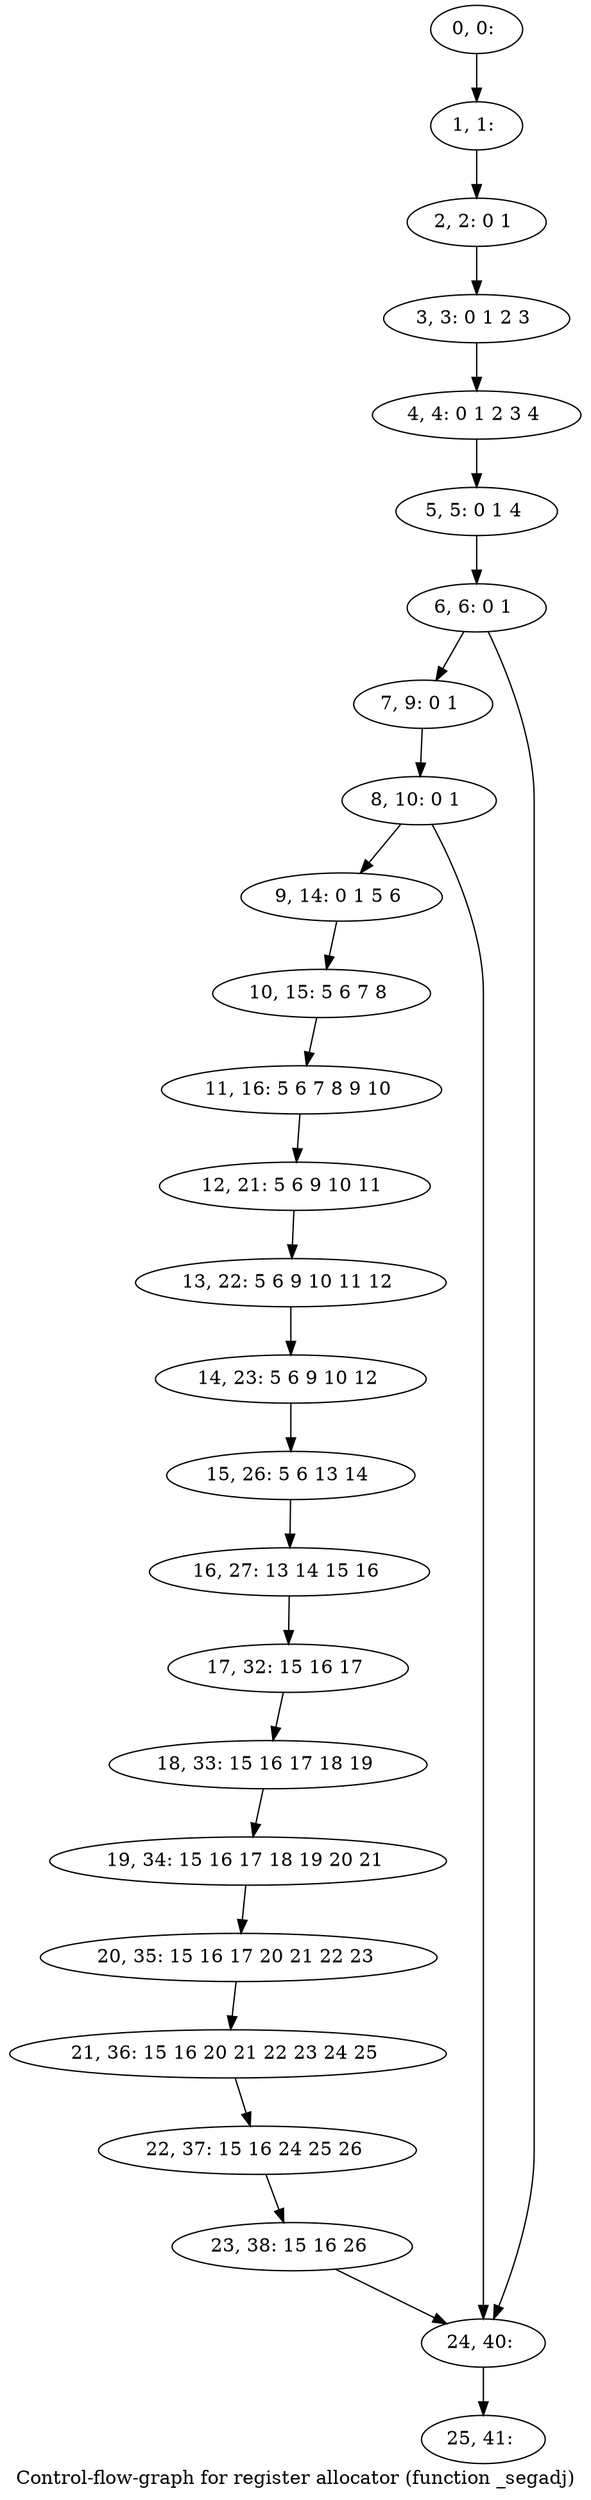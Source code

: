 digraph G {
graph [label="Control-flow-graph for register allocator (function _segadj)"]
0[label="0, 0: "];
1[label="1, 1: "];
2[label="2, 2: 0 1 "];
3[label="3, 3: 0 1 2 3 "];
4[label="4, 4: 0 1 2 3 4 "];
5[label="5, 5: 0 1 4 "];
6[label="6, 6: 0 1 "];
7[label="7, 9: 0 1 "];
8[label="8, 10: 0 1 "];
9[label="9, 14: 0 1 5 6 "];
10[label="10, 15: 5 6 7 8 "];
11[label="11, 16: 5 6 7 8 9 10 "];
12[label="12, 21: 5 6 9 10 11 "];
13[label="13, 22: 5 6 9 10 11 12 "];
14[label="14, 23: 5 6 9 10 12 "];
15[label="15, 26: 5 6 13 14 "];
16[label="16, 27: 13 14 15 16 "];
17[label="17, 32: 15 16 17 "];
18[label="18, 33: 15 16 17 18 19 "];
19[label="19, 34: 15 16 17 18 19 20 21 "];
20[label="20, 35: 15 16 17 20 21 22 23 "];
21[label="21, 36: 15 16 20 21 22 23 24 25 "];
22[label="22, 37: 15 16 24 25 26 "];
23[label="23, 38: 15 16 26 "];
24[label="24, 40: "];
25[label="25, 41: "];
0->1 ;
1->2 ;
2->3 ;
3->4 ;
4->5 ;
5->6 ;
6->7 ;
6->24 ;
7->8 ;
8->9 ;
8->24 ;
9->10 ;
10->11 ;
11->12 ;
12->13 ;
13->14 ;
14->15 ;
15->16 ;
16->17 ;
17->18 ;
18->19 ;
19->20 ;
20->21 ;
21->22 ;
22->23 ;
23->24 ;
24->25 ;
}
